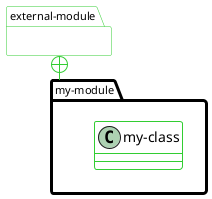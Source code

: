 @startuml

  skinparam arrowColor #limegreen

  skinparam Class {
    backgroundColor #white
    borderColor #limegreen
    borderThickness 1
  }

  skinparam Package {
    backgroundColor #white
    fontSize 11
    fontStyle normal
    borderColor #LimeGreen
    ' borderThickness 1
  }
  
  skinparam Sequence {
    actorBorderColor #darkgreen
    boxBackgroundColor #whitesmoke
    boxBorderColor #darkgrey
    groupBorderColor #black
    groupBorderThickness 3
    groupBackgroundColor #darkgrey
    lifeLineBorderColor #limegreen
    lifeLineBackgroundColor #limegreen
    participantBackgroundColor #limegreen
    participantBorderColor #limegreen
  }

  package "external-module" as external_module {
  }
  package "my-module" as my_module {
    class "my-class" as my_class
  }

  external_module +-- my_module
@enduml
